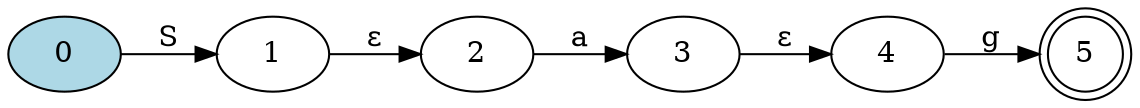 digraph {
	rankdir=LR;

	5 [shape=doublecircle]
	0 [style=filled, fillcolor="lightblue"]

	0->1 [label= "S"];
	2->3 [label= "a"];
	1->2 [label= "ε"];
	4->5 [label= "g"];
	3->4 [label= "ε"];
}
